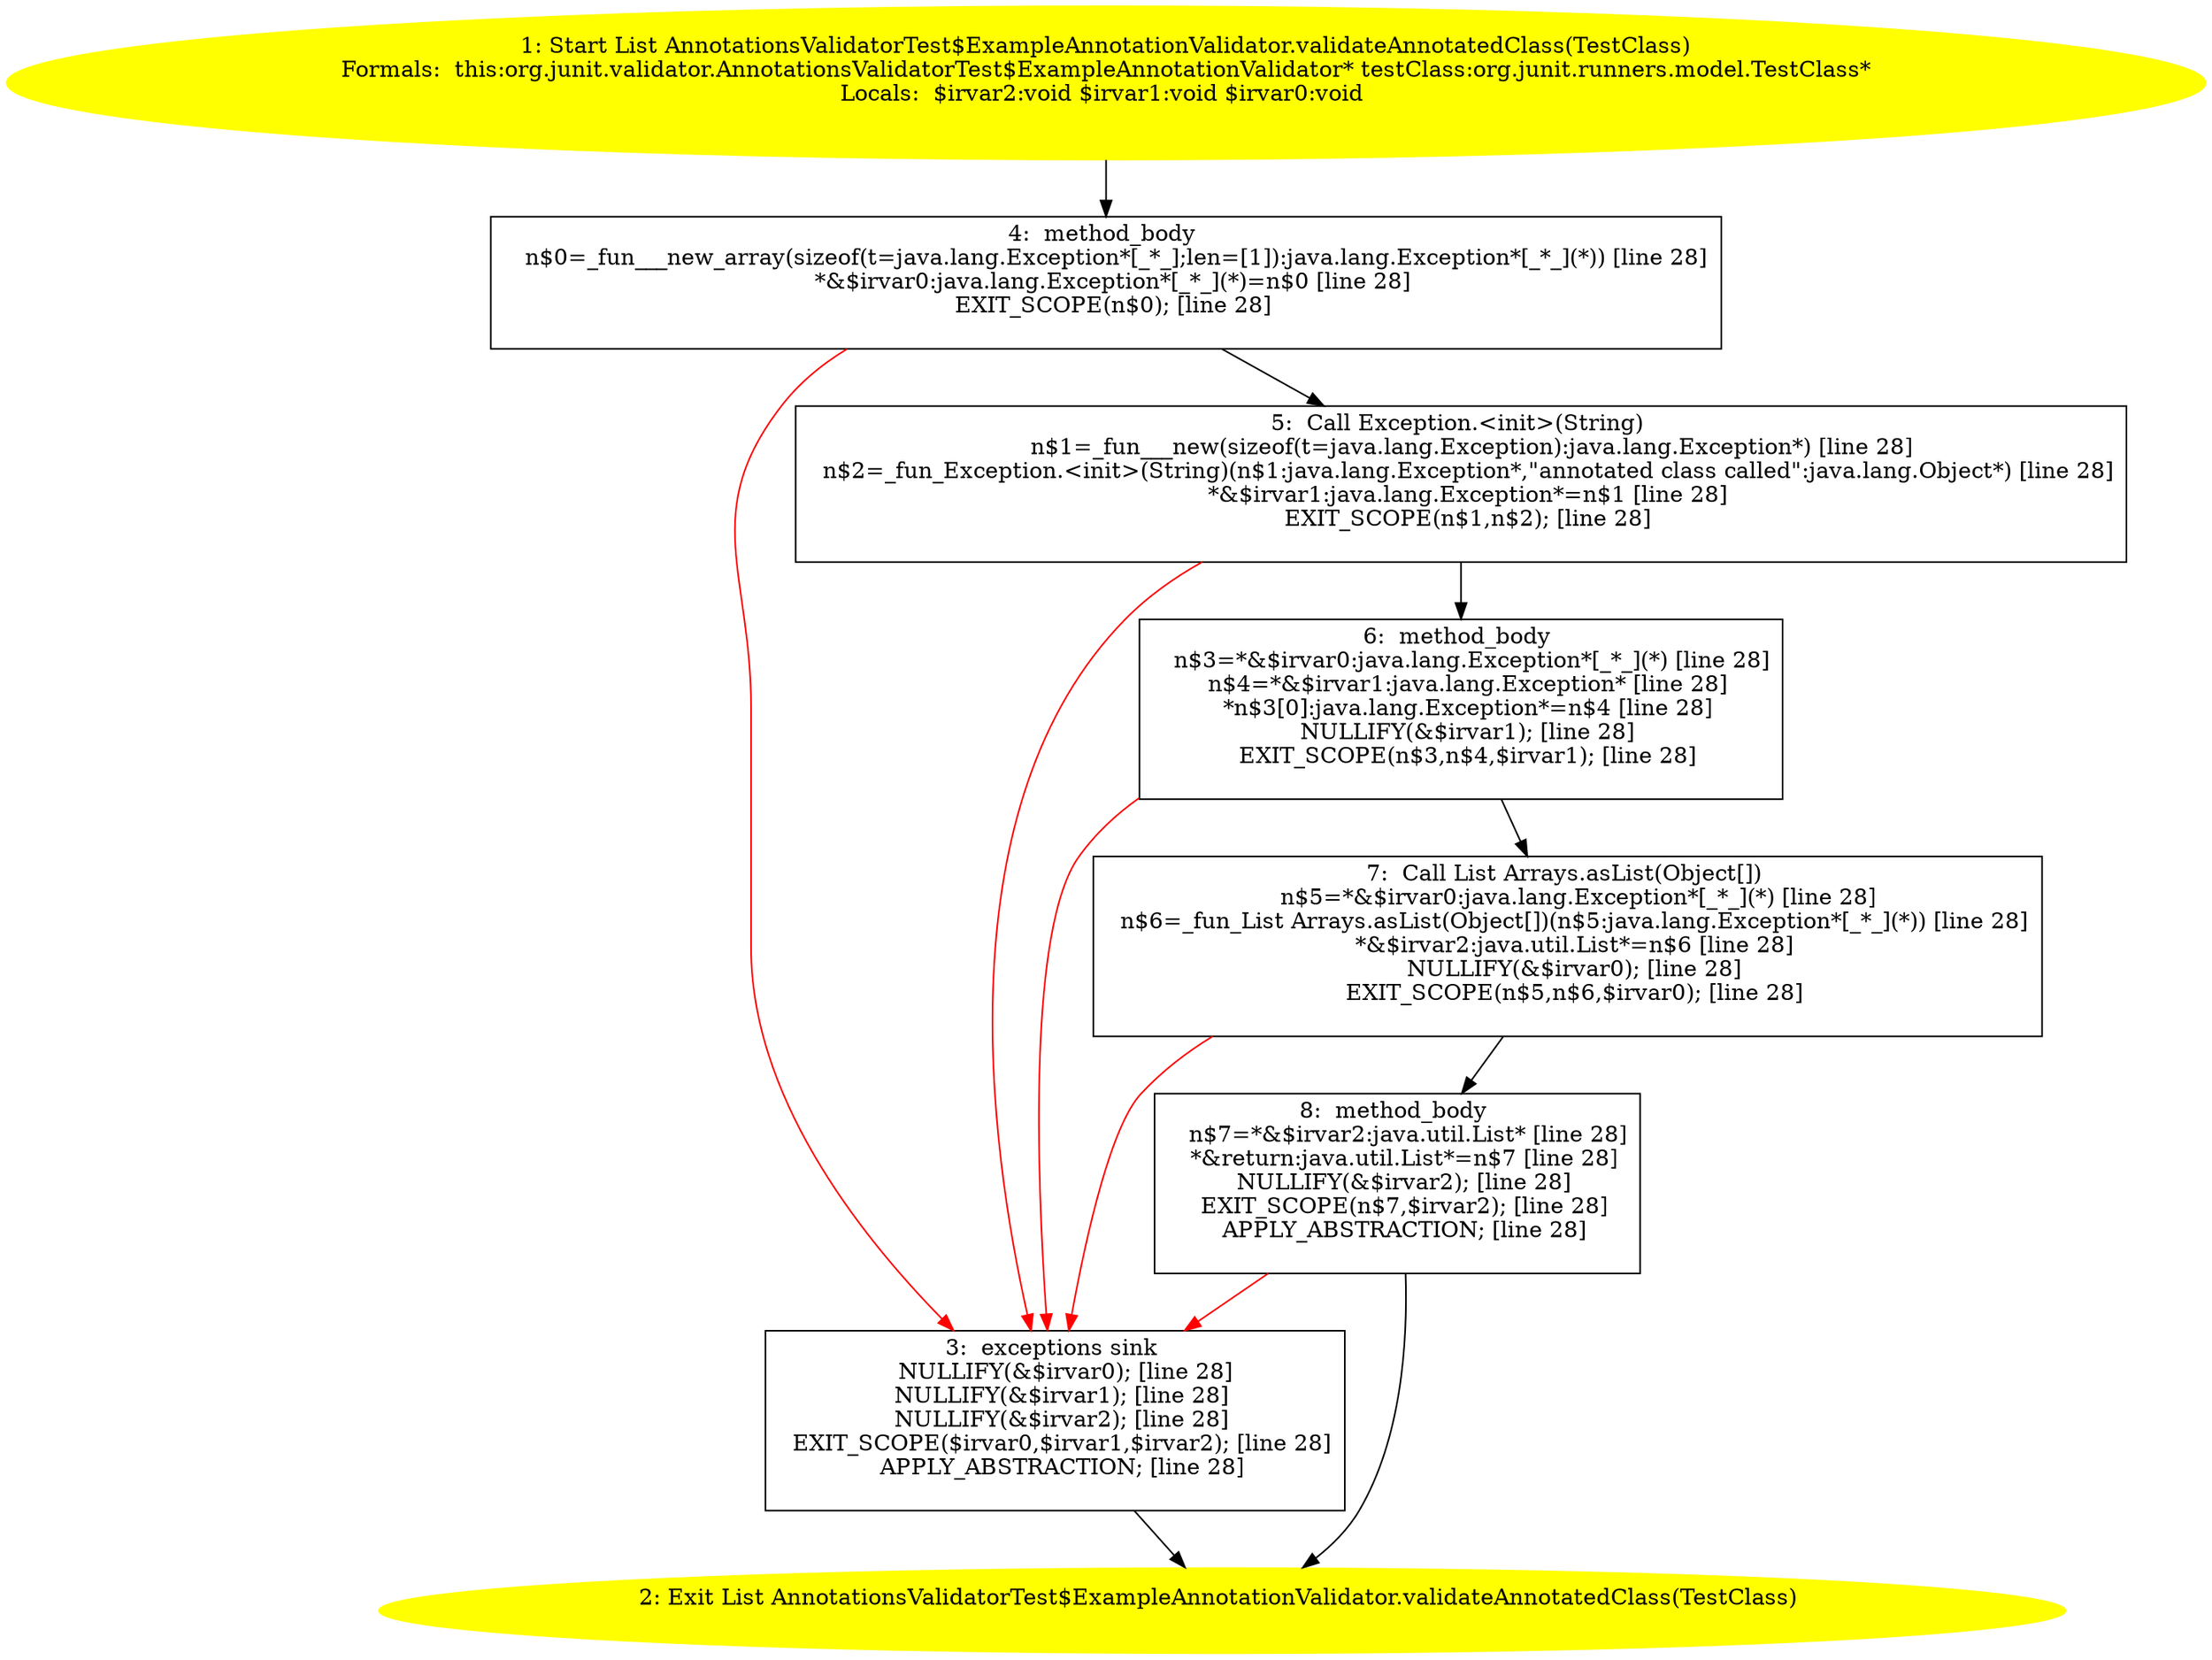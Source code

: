 /* @generated */
digraph cfg {
"org.junit.validator.AnnotationsValidatorTest$ExampleAnnotationValidator.validateAnnotatedClass(org.j.01b0351bbc8686f05904a4a48257de11_1" [label="1: Start List AnnotationsValidatorTest$ExampleAnnotationValidator.validateAnnotatedClass(TestClass)\nFormals:  this:org.junit.validator.AnnotationsValidatorTest$ExampleAnnotationValidator* testClass:org.junit.runners.model.TestClass*\nLocals:  $irvar2:void $irvar1:void $irvar0:void \n  " color=yellow style=filled]
	

	 "org.junit.validator.AnnotationsValidatorTest$ExampleAnnotationValidator.validateAnnotatedClass(org.j.01b0351bbc8686f05904a4a48257de11_1" -> "org.junit.validator.AnnotationsValidatorTest$ExampleAnnotationValidator.validateAnnotatedClass(org.j.01b0351bbc8686f05904a4a48257de11_4" ;
"org.junit.validator.AnnotationsValidatorTest$ExampleAnnotationValidator.validateAnnotatedClass(org.j.01b0351bbc8686f05904a4a48257de11_2" [label="2: Exit List AnnotationsValidatorTest$ExampleAnnotationValidator.validateAnnotatedClass(TestClass) \n  " color=yellow style=filled]
	

"org.junit.validator.AnnotationsValidatorTest$ExampleAnnotationValidator.validateAnnotatedClass(org.j.01b0351bbc8686f05904a4a48257de11_3" [label="3:  exceptions sink \n   NULLIFY(&$irvar0); [line 28]\n  NULLIFY(&$irvar1); [line 28]\n  NULLIFY(&$irvar2); [line 28]\n  EXIT_SCOPE($irvar0,$irvar1,$irvar2); [line 28]\n  APPLY_ABSTRACTION; [line 28]\n " shape="box"]
	

	 "org.junit.validator.AnnotationsValidatorTest$ExampleAnnotationValidator.validateAnnotatedClass(org.j.01b0351bbc8686f05904a4a48257de11_3" -> "org.junit.validator.AnnotationsValidatorTest$ExampleAnnotationValidator.validateAnnotatedClass(org.j.01b0351bbc8686f05904a4a48257de11_2" ;
"org.junit.validator.AnnotationsValidatorTest$ExampleAnnotationValidator.validateAnnotatedClass(org.j.01b0351bbc8686f05904a4a48257de11_4" [label="4:  method_body \n   n$0=_fun___new_array(sizeof(t=java.lang.Exception*[_*_];len=[1]):java.lang.Exception*[_*_](*)) [line 28]\n  *&$irvar0:java.lang.Exception*[_*_](*)=n$0 [line 28]\n  EXIT_SCOPE(n$0); [line 28]\n " shape="box"]
	

	 "org.junit.validator.AnnotationsValidatorTest$ExampleAnnotationValidator.validateAnnotatedClass(org.j.01b0351bbc8686f05904a4a48257de11_4" -> "org.junit.validator.AnnotationsValidatorTest$ExampleAnnotationValidator.validateAnnotatedClass(org.j.01b0351bbc8686f05904a4a48257de11_5" ;
	 "org.junit.validator.AnnotationsValidatorTest$ExampleAnnotationValidator.validateAnnotatedClass(org.j.01b0351bbc8686f05904a4a48257de11_4" -> "org.junit.validator.AnnotationsValidatorTest$ExampleAnnotationValidator.validateAnnotatedClass(org.j.01b0351bbc8686f05904a4a48257de11_3" [color="red" ];
"org.junit.validator.AnnotationsValidatorTest$ExampleAnnotationValidator.validateAnnotatedClass(org.j.01b0351bbc8686f05904a4a48257de11_5" [label="5:  Call Exception.<init>(String) \n   n$1=_fun___new(sizeof(t=java.lang.Exception):java.lang.Exception*) [line 28]\n  n$2=_fun_Exception.<init>(String)(n$1:java.lang.Exception*,\"annotated class called\":java.lang.Object*) [line 28]\n  *&$irvar1:java.lang.Exception*=n$1 [line 28]\n  EXIT_SCOPE(n$1,n$2); [line 28]\n " shape="box"]
	

	 "org.junit.validator.AnnotationsValidatorTest$ExampleAnnotationValidator.validateAnnotatedClass(org.j.01b0351bbc8686f05904a4a48257de11_5" -> "org.junit.validator.AnnotationsValidatorTest$ExampleAnnotationValidator.validateAnnotatedClass(org.j.01b0351bbc8686f05904a4a48257de11_6" ;
	 "org.junit.validator.AnnotationsValidatorTest$ExampleAnnotationValidator.validateAnnotatedClass(org.j.01b0351bbc8686f05904a4a48257de11_5" -> "org.junit.validator.AnnotationsValidatorTest$ExampleAnnotationValidator.validateAnnotatedClass(org.j.01b0351bbc8686f05904a4a48257de11_3" [color="red" ];
"org.junit.validator.AnnotationsValidatorTest$ExampleAnnotationValidator.validateAnnotatedClass(org.j.01b0351bbc8686f05904a4a48257de11_6" [label="6:  method_body \n   n$3=*&$irvar0:java.lang.Exception*[_*_](*) [line 28]\n  n$4=*&$irvar1:java.lang.Exception* [line 28]\n  *n$3[0]:java.lang.Exception*=n$4 [line 28]\n  NULLIFY(&$irvar1); [line 28]\n  EXIT_SCOPE(n$3,n$4,$irvar1); [line 28]\n " shape="box"]
	

	 "org.junit.validator.AnnotationsValidatorTest$ExampleAnnotationValidator.validateAnnotatedClass(org.j.01b0351bbc8686f05904a4a48257de11_6" -> "org.junit.validator.AnnotationsValidatorTest$ExampleAnnotationValidator.validateAnnotatedClass(org.j.01b0351bbc8686f05904a4a48257de11_7" ;
	 "org.junit.validator.AnnotationsValidatorTest$ExampleAnnotationValidator.validateAnnotatedClass(org.j.01b0351bbc8686f05904a4a48257de11_6" -> "org.junit.validator.AnnotationsValidatorTest$ExampleAnnotationValidator.validateAnnotatedClass(org.j.01b0351bbc8686f05904a4a48257de11_3" [color="red" ];
"org.junit.validator.AnnotationsValidatorTest$ExampleAnnotationValidator.validateAnnotatedClass(org.j.01b0351bbc8686f05904a4a48257de11_7" [label="7:  Call List Arrays.asList(Object[]) \n   n$5=*&$irvar0:java.lang.Exception*[_*_](*) [line 28]\n  n$6=_fun_List Arrays.asList(Object[])(n$5:java.lang.Exception*[_*_](*)) [line 28]\n  *&$irvar2:java.util.List*=n$6 [line 28]\n  NULLIFY(&$irvar0); [line 28]\n  EXIT_SCOPE(n$5,n$6,$irvar0); [line 28]\n " shape="box"]
	

	 "org.junit.validator.AnnotationsValidatorTest$ExampleAnnotationValidator.validateAnnotatedClass(org.j.01b0351bbc8686f05904a4a48257de11_7" -> "org.junit.validator.AnnotationsValidatorTest$ExampleAnnotationValidator.validateAnnotatedClass(org.j.01b0351bbc8686f05904a4a48257de11_8" ;
	 "org.junit.validator.AnnotationsValidatorTest$ExampleAnnotationValidator.validateAnnotatedClass(org.j.01b0351bbc8686f05904a4a48257de11_7" -> "org.junit.validator.AnnotationsValidatorTest$ExampleAnnotationValidator.validateAnnotatedClass(org.j.01b0351bbc8686f05904a4a48257de11_3" [color="red" ];
"org.junit.validator.AnnotationsValidatorTest$ExampleAnnotationValidator.validateAnnotatedClass(org.j.01b0351bbc8686f05904a4a48257de11_8" [label="8:  method_body \n   n$7=*&$irvar2:java.util.List* [line 28]\n  *&return:java.util.List*=n$7 [line 28]\n  NULLIFY(&$irvar2); [line 28]\n  EXIT_SCOPE(n$7,$irvar2); [line 28]\n  APPLY_ABSTRACTION; [line 28]\n " shape="box"]
	

	 "org.junit.validator.AnnotationsValidatorTest$ExampleAnnotationValidator.validateAnnotatedClass(org.j.01b0351bbc8686f05904a4a48257de11_8" -> "org.junit.validator.AnnotationsValidatorTest$ExampleAnnotationValidator.validateAnnotatedClass(org.j.01b0351bbc8686f05904a4a48257de11_2" ;
	 "org.junit.validator.AnnotationsValidatorTest$ExampleAnnotationValidator.validateAnnotatedClass(org.j.01b0351bbc8686f05904a4a48257de11_8" -> "org.junit.validator.AnnotationsValidatorTest$ExampleAnnotationValidator.validateAnnotatedClass(org.j.01b0351bbc8686f05904a4a48257de11_3" [color="red" ];
}
